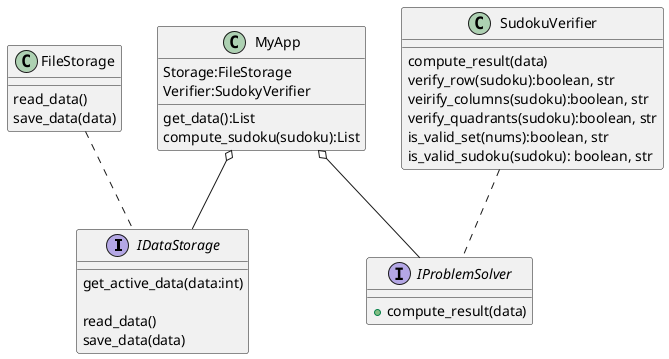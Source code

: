 @startuml


Interface IDataStorage {
get_active_data(data:int)

read_data()
save_data(data)
}

Interface IProblemSolver{
+compute_result(data) 
}

Class FileStorage {
read_data()
save_data(data)
}


Class MyApp{
Storage:FileStorage
Verifier:SudokyVerifier

get_data():List
compute_sudoku(sudoku):List

}


Class SudokuVerifier{

compute_result(data)
verify_row(sudoku):boolean, str
veirify_columns(sudoku):boolean, str
verify_quadrants(sudoku):boolean, str
is_valid_set(nums):boolean, str
is_valid_sudoku(sudoku): boolean, str

}

MyApp o-- IDataStorage
FileStorage .. IDataStorage

SudokuVerifier .. IProblemSolver
MyApp o-- IProblemSolver


@enduml